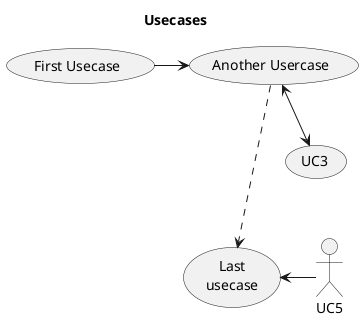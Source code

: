 @startuml

title Usecases

(First Usecase)
(Another Usercase) as UC2
usecase UC3
usecase (Last\nusecase) as UC4

(First Usecase) -> UC2
UC2 <--> UC3
UC2 ...> UC4
UC4 <- UC5

@enduml